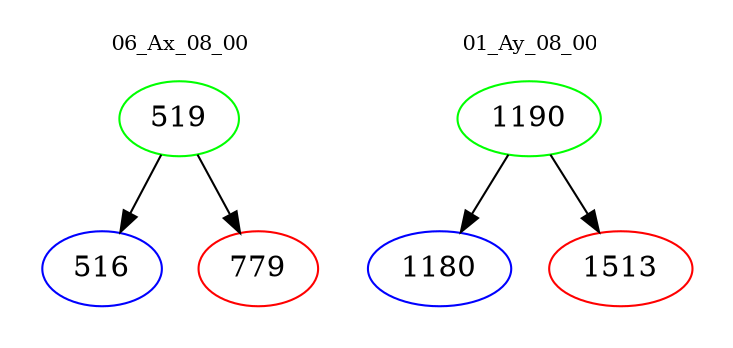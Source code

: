digraph{
subgraph cluster_0 {
color = white
label = "06_Ax_08_00";
fontsize=10;
T0_519 [label="519", color="green"]
T0_519 -> T0_516 [color="black"]
T0_516 [label="516", color="blue"]
T0_519 -> T0_779 [color="black"]
T0_779 [label="779", color="red"]
}
subgraph cluster_1 {
color = white
label = "01_Ay_08_00";
fontsize=10;
T1_1190 [label="1190", color="green"]
T1_1190 -> T1_1180 [color="black"]
T1_1180 [label="1180", color="blue"]
T1_1190 -> T1_1513 [color="black"]
T1_1513 [label="1513", color="red"]
}
}
